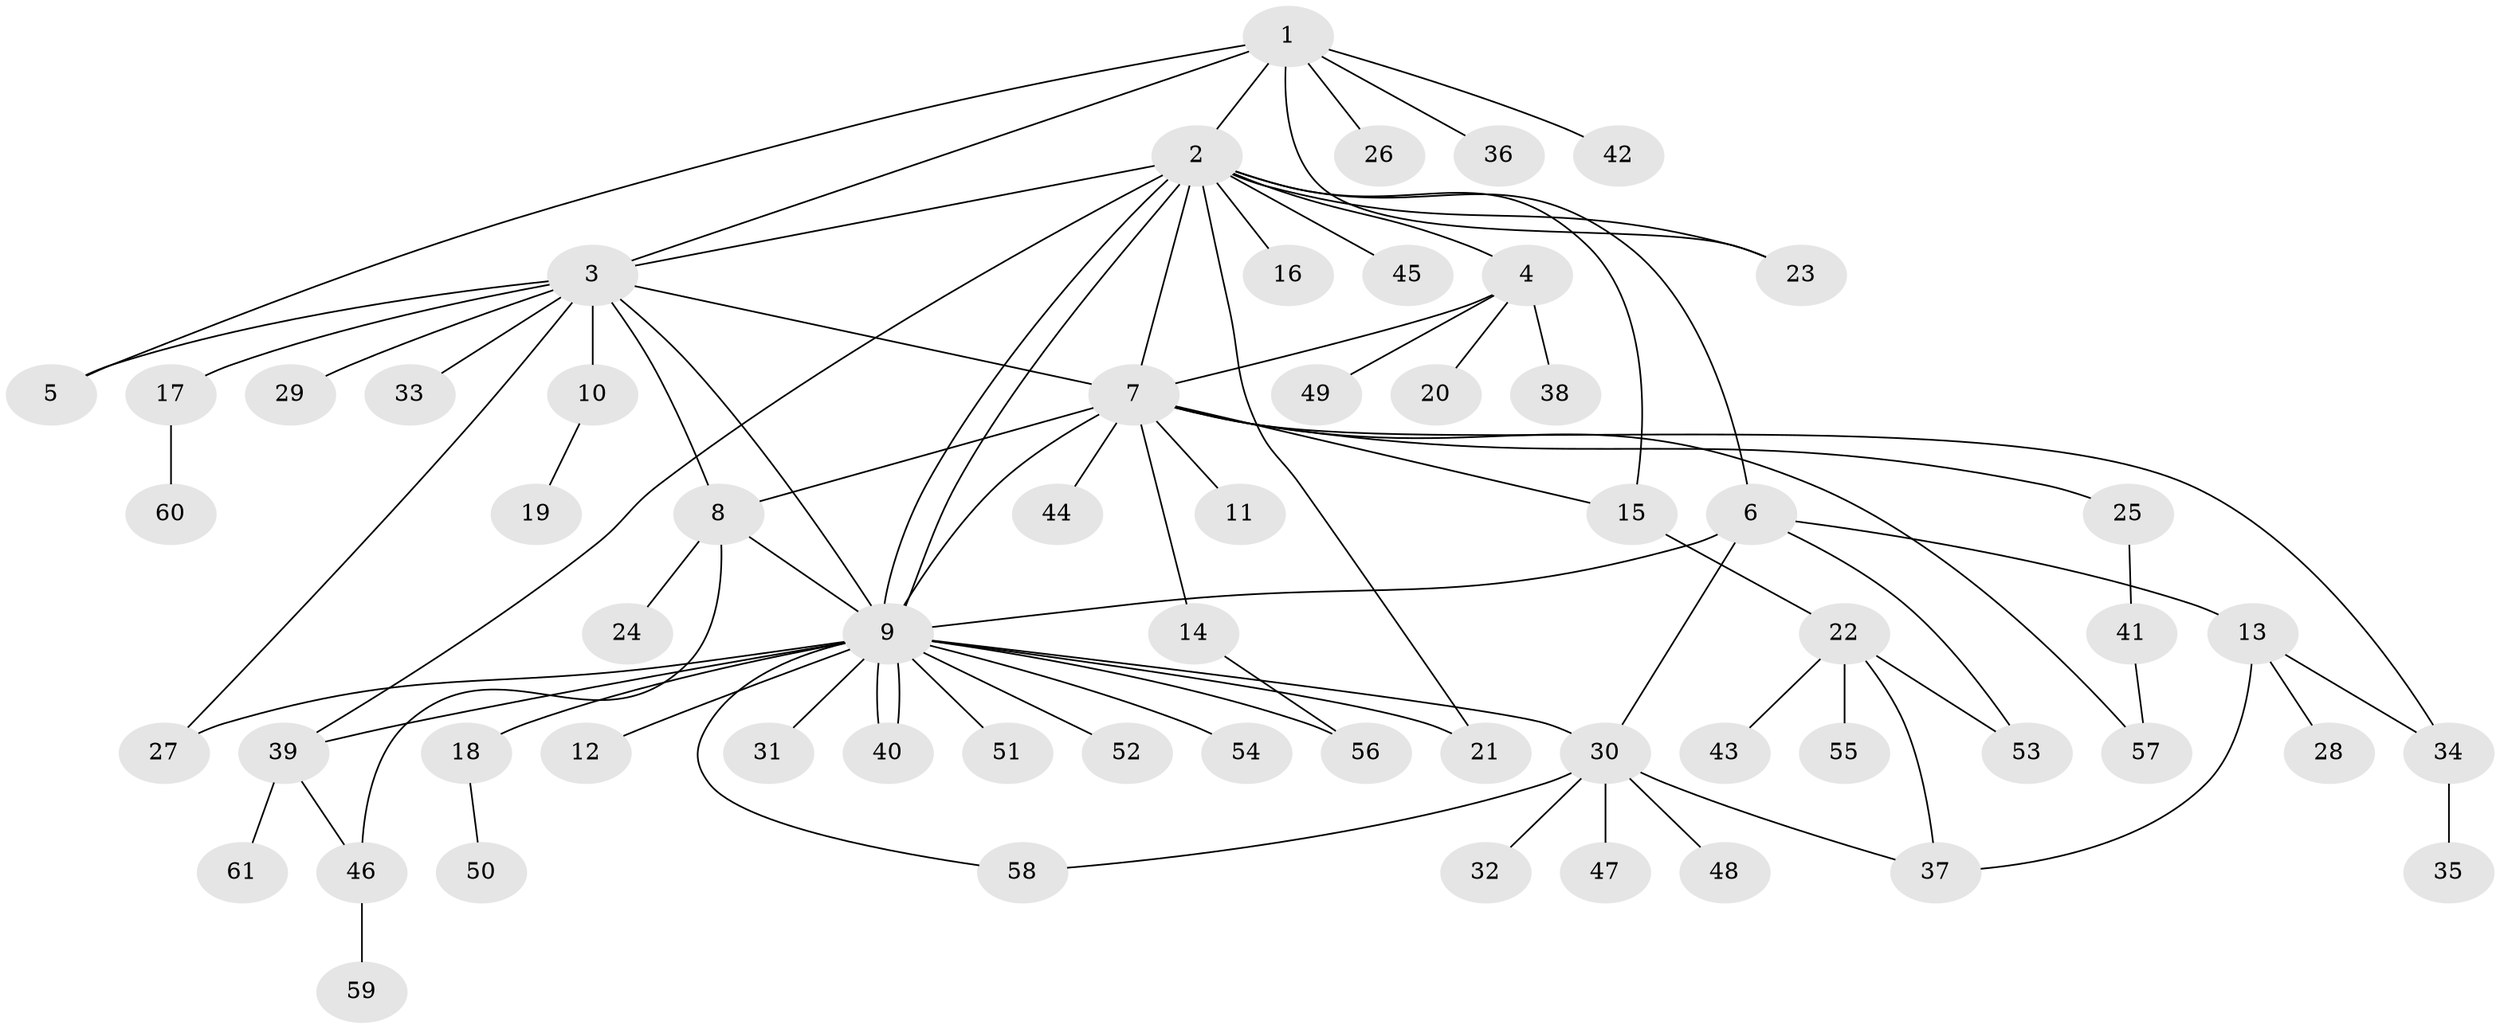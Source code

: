 // coarse degree distribution, {6: 0.03225806451612903, 10: 0.0967741935483871, 4: 0.06451612903225806, 2: 0.0967741935483871, 7: 0.06451612903225806, 1: 0.4838709677419355, 3: 0.0967741935483871, 5: 0.06451612903225806}
// Generated by graph-tools (version 1.1) at 2025/50/03/04/25 22:50:26]
// undirected, 61 vertices, 85 edges
graph export_dot {
  node [color=gray90,style=filled];
  1;
  2;
  3;
  4;
  5;
  6;
  7;
  8;
  9;
  10;
  11;
  12;
  13;
  14;
  15;
  16;
  17;
  18;
  19;
  20;
  21;
  22;
  23;
  24;
  25;
  26;
  27;
  28;
  29;
  30;
  31;
  32;
  33;
  34;
  35;
  36;
  37;
  38;
  39;
  40;
  41;
  42;
  43;
  44;
  45;
  46;
  47;
  48;
  49;
  50;
  51;
  52;
  53;
  54;
  55;
  56;
  57;
  58;
  59;
  60;
  61;
  1 -- 2;
  1 -- 3;
  1 -- 5;
  1 -- 23;
  1 -- 26;
  1 -- 36;
  1 -- 42;
  2 -- 3;
  2 -- 4;
  2 -- 6;
  2 -- 7;
  2 -- 9;
  2 -- 9;
  2 -- 15;
  2 -- 16;
  2 -- 21;
  2 -- 23;
  2 -- 39;
  2 -- 45;
  3 -- 5;
  3 -- 7;
  3 -- 8;
  3 -- 9;
  3 -- 10;
  3 -- 17;
  3 -- 27;
  3 -- 29;
  3 -- 33;
  4 -- 7;
  4 -- 20;
  4 -- 38;
  4 -- 49;
  6 -- 9;
  6 -- 13;
  6 -- 30;
  6 -- 53;
  7 -- 8;
  7 -- 9;
  7 -- 11;
  7 -- 14;
  7 -- 15;
  7 -- 25;
  7 -- 34;
  7 -- 44;
  7 -- 57;
  8 -- 9;
  8 -- 24;
  8 -- 46;
  9 -- 12;
  9 -- 18;
  9 -- 21;
  9 -- 27;
  9 -- 30;
  9 -- 31;
  9 -- 39;
  9 -- 40;
  9 -- 40;
  9 -- 51;
  9 -- 52;
  9 -- 54;
  9 -- 56;
  9 -- 58;
  10 -- 19;
  13 -- 28;
  13 -- 34;
  13 -- 37;
  14 -- 56;
  15 -- 22;
  17 -- 60;
  18 -- 50;
  22 -- 37;
  22 -- 43;
  22 -- 53;
  22 -- 55;
  25 -- 41;
  30 -- 32;
  30 -- 37;
  30 -- 47;
  30 -- 48;
  30 -- 58;
  34 -- 35;
  39 -- 46;
  39 -- 61;
  41 -- 57;
  46 -- 59;
}
